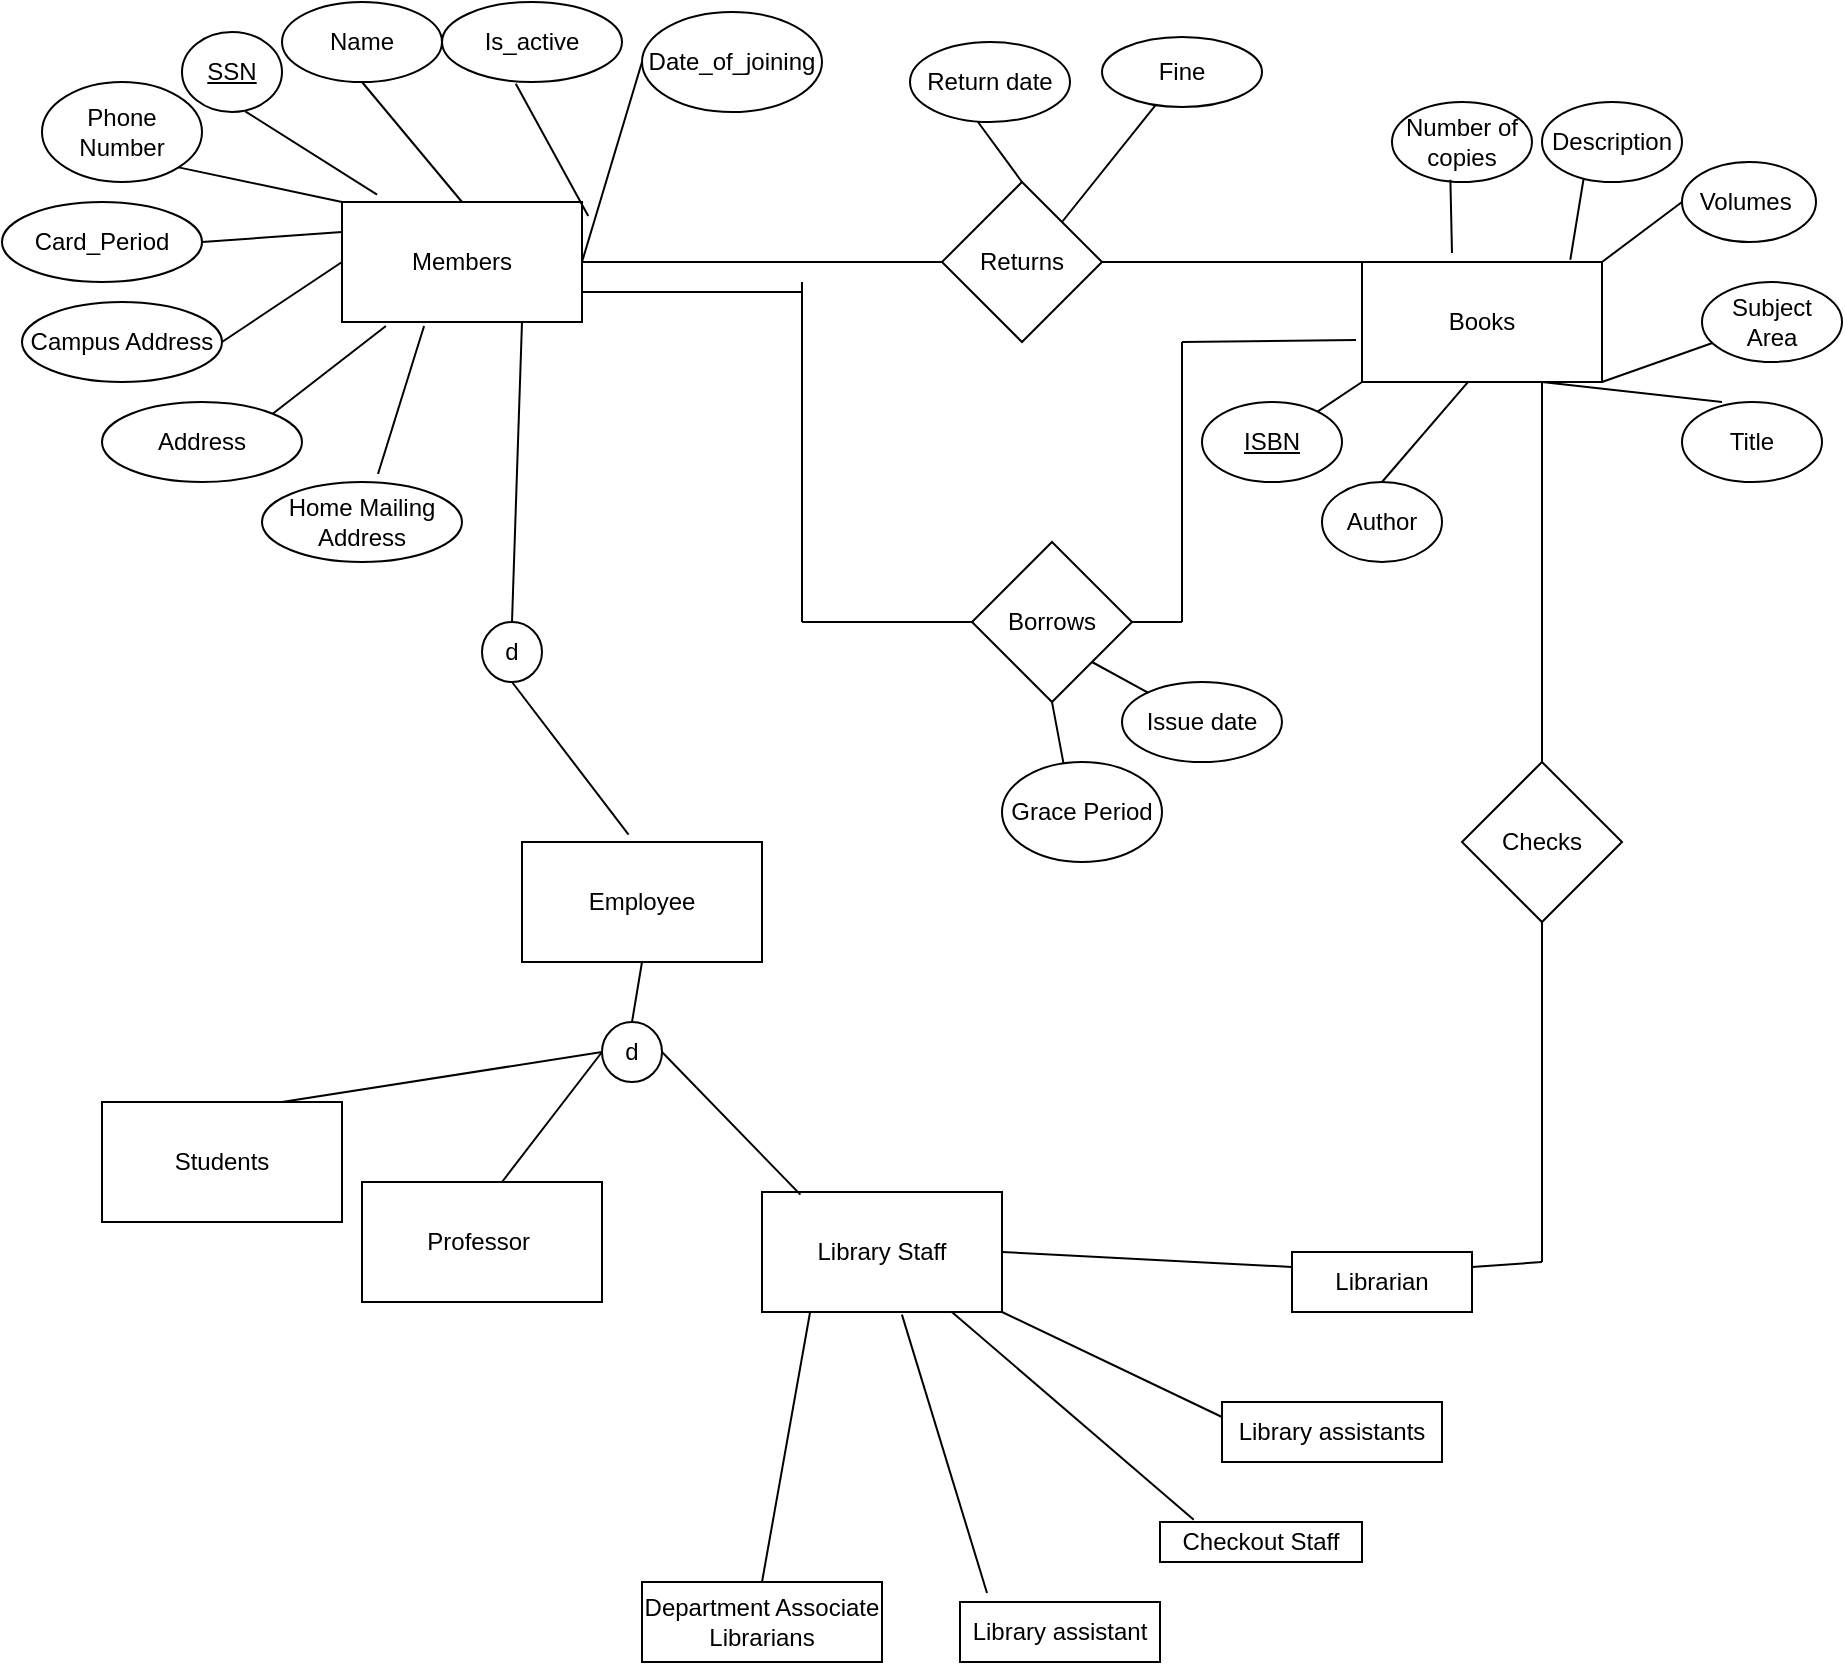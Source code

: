 <mxfile version="12.9.13" type="github">
  <diagram id="C5RBs43oDa-KdzZeNtuy" name="Page-1">
    <mxGraphModel dx="1773" dy="1723" grid="1" gridSize="10" guides="1" tooltips="1" connect="1" arrows="1" fold="1" page="1" pageScale="1" pageWidth="827" pageHeight="1169" math="0" shadow="0">
      <root>
        <mxCell id="WIyWlLk6GJQsqaUBKTNV-0" />
        <mxCell id="WIyWlLk6GJQsqaUBKTNV-1" parent="WIyWlLk6GJQsqaUBKTNV-0" />
        <mxCell id="-zNxcYb2Kc3IfHL1H3X_-0" value="" style="rounded=0;whiteSpace=wrap;html=1;" parent="WIyWlLk6GJQsqaUBKTNV-1" vertex="1">
          <mxGeometry x="50" y="90" width="120" height="60" as="geometry" />
        </mxCell>
        <mxCell id="-zNxcYb2Kc3IfHL1H3X_-1" value="Members" style="text;html=1;strokeColor=none;fillColor=none;align=center;verticalAlign=middle;whiteSpace=wrap;rounded=0;" parent="WIyWlLk6GJQsqaUBKTNV-1" vertex="1">
          <mxGeometry x="90" y="110" width="40" height="20" as="geometry" />
        </mxCell>
        <mxCell id="-zNxcYb2Kc3IfHL1H3X_-2" value="Books" style="rounded=0;whiteSpace=wrap;html=1;" parent="WIyWlLk6GJQsqaUBKTNV-1" vertex="1">
          <mxGeometry x="560" y="120" width="120" height="60" as="geometry" />
        </mxCell>
        <mxCell id="-zNxcYb2Kc3IfHL1H3X_-4" value="" style="endArrow=none;html=1;" parent="WIyWlLk6GJQsqaUBKTNV-1" edge="1" source="-zNxcYb2Kc3IfHL1H3X_-17">
          <mxGeometry width="50" height="50" relative="1" as="geometry">
            <mxPoint x="530" y="250" as="sourcePoint" />
            <mxPoint x="560" y="180" as="targetPoint" />
          </mxGeometry>
        </mxCell>
        <mxCell id="-zNxcYb2Kc3IfHL1H3X_-5" value="Borrows" style="rhombus;whiteSpace=wrap;html=1;" parent="WIyWlLk6GJQsqaUBKTNV-1" vertex="1">
          <mxGeometry x="365" y="260" width="80" height="80" as="geometry" />
        </mxCell>
        <mxCell id="-zNxcYb2Kc3IfHL1H3X_-6" value="SSN" style="ellipse;whiteSpace=wrap;html=1;fontStyle=4" parent="WIyWlLk6GJQsqaUBKTNV-1" vertex="1">
          <mxGeometry x="-30" y="5" width="50" height="40" as="geometry" />
        </mxCell>
        <mxCell id="-zNxcYb2Kc3IfHL1H3X_-7" value="Name" style="ellipse;whiteSpace=wrap;html=1;" parent="WIyWlLk6GJQsqaUBKTNV-1" vertex="1">
          <mxGeometry x="20" y="-10" width="80" height="40" as="geometry" />
        </mxCell>
        <mxCell id="-zNxcYb2Kc3IfHL1H3X_-8" value="Phone Number" style="ellipse;whiteSpace=wrap;html=1;" parent="WIyWlLk6GJQsqaUBKTNV-1" vertex="1">
          <mxGeometry x="-100" y="30" width="80" height="50" as="geometry" />
        </mxCell>
        <mxCell id="-zNxcYb2Kc3IfHL1H3X_-11" value="Campus Address" style="ellipse;whiteSpace=wrap;html=1;align=center;" parent="WIyWlLk6GJQsqaUBKTNV-1" vertex="1">
          <mxGeometry x="-110" y="140" width="100" height="40" as="geometry" />
        </mxCell>
        <mxCell id="-zNxcYb2Kc3IfHL1H3X_-12" value="Address" style="ellipse;whiteSpace=wrap;html=1;align=center;" parent="WIyWlLk6GJQsqaUBKTNV-1" vertex="1">
          <mxGeometry x="-70" y="190" width="100" height="40" as="geometry" />
        </mxCell>
        <mxCell id="-zNxcYb2Kc3IfHL1H3X_-13" value="Home Mailing Address" style="ellipse;whiteSpace=wrap;html=1;align=center;" parent="WIyWlLk6GJQsqaUBKTNV-1" vertex="1">
          <mxGeometry x="10" y="230" width="100" height="40" as="geometry" />
        </mxCell>
        <mxCell id="-zNxcYb2Kc3IfHL1H3X_-14" value="d" style="ellipse;whiteSpace=wrap;html=1;aspect=fixed;" parent="WIyWlLk6GJQsqaUBKTNV-1" vertex="1">
          <mxGeometry x="120" y="300" width="30" height="30" as="geometry" />
        </mxCell>
        <mxCell id="-zNxcYb2Kc3IfHL1H3X_-15" value="" style="endArrow=none;html=1;entryX=0.75;entryY=1;entryDx=0;entryDy=0;exitX=0.5;exitY=0;exitDx=0;exitDy=0;" parent="WIyWlLk6GJQsqaUBKTNV-1" source="-zNxcYb2Kc3IfHL1H3X_-14" target="-zNxcYb2Kc3IfHL1H3X_-0" edge="1">
          <mxGeometry width="50" height="50" relative="1" as="geometry">
            <mxPoint x="200" y="260" as="sourcePoint" />
            <mxPoint x="250" y="210" as="targetPoint" />
          </mxGeometry>
        </mxCell>
        <mxCell id="-zNxcYb2Kc3IfHL1H3X_-16" value="Card_Period" style="ellipse;whiteSpace=wrap;html=1;align=center;" parent="WIyWlLk6GJQsqaUBKTNV-1" vertex="1">
          <mxGeometry x="-120" y="90" width="100" height="40" as="geometry" />
        </mxCell>
        <mxCell id="-zNxcYb2Kc3IfHL1H3X_-18" value="Author" style="ellipse;whiteSpace=wrap;html=1;align=center;" parent="WIyWlLk6GJQsqaUBKTNV-1" vertex="1">
          <mxGeometry x="540" y="230" width="60" height="40" as="geometry" />
        </mxCell>
        <mxCell id="-zNxcYb2Kc3IfHL1H3X_-19" value="Title" style="ellipse;whiteSpace=wrap;html=1;align=center;" parent="WIyWlLk6GJQsqaUBKTNV-1" vertex="1">
          <mxGeometry x="720" y="190" width="70" height="40" as="geometry" />
        </mxCell>
        <mxCell id="-zNxcYb2Kc3IfHL1H3X_-20" value="Subject Area" style="ellipse;whiteSpace=wrap;html=1;align=center;" parent="WIyWlLk6GJQsqaUBKTNV-1" vertex="1">
          <mxGeometry x="730" y="130" width="70" height="40" as="geometry" />
        </mxCell>
        <mxCell id="-zNxcYb2Kc3IfHL1H3X_-21" value="Number of copies" style="ellipse;whiteSpace=wrap;html=1;align=center;" parent="WIyWlLk6GJQsqaUBKTNV-1" vertex="1">
          <mxGeometry x="575" y="40" width="70" height="40" as="geometry" />
        </mxCell>
        <mxCell id="-zNxcYb2Kc3IfHL1H3X_-22" value="Description" style="ellipse;whiteSpace=wrap;html=1;align=center;" parent="WIyWlLk6GJQsqaUBKTNV-1" vertex="1">
          <mxGeometry x="650" y="40" width="70" height="40" as="geometry" />
        </mxCell>
        <mxCell id="VULZJJvNeyqBgSnYCeR3-1" value="" style="endArrow=none;html=1;entryX=0.444;entryY=0.994;entryDx=0;entryDy=0;entryPerimeter=0;exitX=0.5;exitY=0;exitDx=0;exitDy=0;" edge="1" parent="WIyWlLk6GJQsqaUBKTNV-1" source="-zNxcYb2Kc3IfHL1H3X_-18" target="-zNxcYb2Kc3IfHL1H3X_-2">
          <mxGeometry width="50" height="50" relative="1" as="geometry">
            <mxPoint x="590" y="240" as="sourcePoint" />
            <mxPoint x="640" y="190" as="targetPoint" />
          </mxGeometry>
        </mxCell>
        <mxCell id="VULZJJvNeyqBgSnYCeR3-3" value="" style="endArrow=none;html=1;entryX=1;entryY=1;entryDx=0;entryDy=0;" edge="1" parent="WIyWlLk6GJQsqaUBKTNV-1" source="-zNxcYb2Kc3IfHL1H3X_-20" target="-zNxcYb2Kc3IfHL1H3X_-2">
          <mxGeometry width="50" height="50" relative="1" as="geometry">
            <mxPoint x="380" y="280" as="sourcePoint" />
            <mxPoint x="430" y="230" as="targetPoint" />
          </mxGeometry>
        </mxCell>
        <mxCell id="VULZJJvNeyqBgSnYCeR3-4" value="" style="endArrow=none;html=1;entryX=0.75;entryY=1;entryDx=0;entryDy=0;exitX=0.286;exitY=0;exitDx=0;exitDy=0;exitPerimeter=0;" edge="1" parent="WIyWlLk6GJQsqaUBKTNV-1" source="-zNxcYb2Kc3IfHL1H3X_-19" target="-zNxcYb2Kc3IfHL1H3X_-2">
          <mxGeometry width="50" height="50" relative="1" as="geometry">
            <mxPoint x="650" y="240" as="sourcePoint" />
            <mxPoint x="700" y="190" as="targetPoint" />
          </mxGeometry>
        </mxCell>
        <mxCell id="-zNxcYb2Kc3IfHL1H3X_-17" value="ISBN" style="ellipse;whiteSpace=wrap;html=1;align=center;fontStyle=4;" parent="WIyWlLk6GJQsqaUBKTNV-1" vertex="1">
          <mxGeometry x="480" y="190" width="70" height="40" as="geometry" />
        </mxCell>
        <mxCell id="VULZJJvNeyqBgSnYCeR3-8" value="" style="endArrow=none;html=1;exitX=0.868;exitY=-0.019;exitDx=0;exitDy=0;exitPerimeter=0;entryX=0.298;entryY=0.95;entryDx=0;entryDy=0;entryPerimeter=0;" edge="1" parent="WIyWlLk6GJQsqaUBKTNV-1" source="-zNxcYb2Kc3IfHL1H3X_-2" target="-zNxcYb2Kc3IfHL1H3X_-22">
          <mxGeometry width="50" height="50" relative="1" as="geometry">
            <mxPoint x="660" y="130" as="sourcePoint" />
            <mxPoint x="710" y="80" as="targetPoint" />
          </mxGeometry>
        </mxCell>
        <mxCell id="VULZJJvNeyqBgSnYCeR3-9" value="" style="endArrow=none;html=1;entryX=0.417;entryY=0.971;entryDx=0;entryDy=0;entryPerimeter=0;exitX=0.375;exitY=-0.075;exitDx=0;exitDy=0;exitPerimeter=0;" edge="1" parent="WIyWlLk6GJQsqaUBKTNV-1" source="-zNxcYb2Kc3IfHL1H3X_-2" target="-zNxcYb2Kc3IfHL1H3X_-21">
          <mxGeometry width="50" height="50" relative="1" as="geometry">
            <mxPoint x="430" y="160" as="sourcePoint" />
            <mxPoint x="480" y="110" as="targetPoint" />
          </mxGeometry>
        </mxCell>
        <mxCell id="VULZJJvNeyqBgSnYCeR3-10" value="" style="endArrow=none;html=1;entryX=0.5;entryY=1;entryDx=0;entryDy=0;exitX=0.5;exitY=0;exitDx=0;exitDy=0;" edge="1" parent="WIyWlLk6GJQsqaUBKTNV-1" source="-zNxcYb2Kc3IfHL1H3X_-0" target="-zNxcYb2Kc3IfHL1H3X_-7">
          <mxGeometry width="50" height="50" relative="1" as="geometry">
            <mxPoint x="220" y="140" as="sourcePoint" />
            <mxPoint x="270" y="90" as="targetPoint" />
          </mxGeometry>
        </mxCell>
        <mxCell id="VULZJJvNeyqBgSnYCeR3-11" value="" style="endArrow=none;html=1;exitX=1;exitY=0;exitDx=0;exitDy=0;entryX=0.183;entryY=1.033;entryDx=0;entryDy=0;entryPerimeter=0;" edge="1" parent="WIyWlLk6GJQsqaUBKTNV-1" source="-zNxcYb2Kc3IfHL1H3X_-12" target="-zNxcYb2Kc3IfHL1H3X_-0">
          <mxGeometry width="50" height="50" relative="1" as="geometry">
            <mxPoint x="160" y="230" as="sourcePoint" />
            <mxPoint x="210" y="180" as="targetPoint" />
          </mxGeometry>
        </mxCell>
        <mxCell id="VULZJJvNeyqBgSnYCeR3-12" value="" style="endArrow=none;html=1;entryX=0.633;entryY=0.992;entryDx=0;entryDy=0;entryPerimeter=0;exitX=0.146;exitY=-0.061;exitDx=0;exitDy=0;exitPerimeter=0;" edge="1" parent="WIyWlLk6GJQsqaUBKTNV-1" source="-zNxcYb2Kc3IfHL1H3X_-0" target="-zNxcYb2Kc3IfHL1H3X_-6">
          <mxGeometry width="50" height="50" relative="1" as="geometry">
            <mxPoint x="120" y="150" as="sourcePoint" />
            <mxPoint x="170" y="100" as="targetPoint" />
          </mxGeometry>
        </mxCell>
        <mxCell id="VULZJJvNeyqBgSnYCeR3-13" value="" style="endArrow=none;html=1;exitX=1;exitY=1;exitDx=0;exitDy=0;entryX=0;entryY=0;entryDx=0;entryDy=0;" edge="1" parent="WIyWlLk6GJQsqaUBKTNV-1" source="-zNxcYb2Kc3IfHL1H3X_-8" target="-zNxcYb2Kc3IfHL1H3X_-0">
          <mxGeometry width="50" height="50" relative="1" as="geometry">
            <mxPoint x="100" y="160" as="sourcePoint" />
            <mxPoint x="150" y="110" as="targetPoint" />
          </mxGeometry>
        </mxCell>
        <mxCell id="VULZJJvNeyqBgSnYCeR3-14" value="" style="endArrow=none;html=1;exitX=1;exitY=0.5;exitDx=0;exitDy=0;entryX=0;entryY=0.25;entryDx=0;entryDy=0;" edge="1" parent="WIyWlLk6GJQsqaUBKTNV-1" source="-zNxcYb2Kc3IfHL1H3X_-16" target="-zNxcYb2Kc3IfHL1H3X_-0">
          <mxGeometry width="50" height="50" relative="1" as="geometry">
            <mxPoint x="90" y="170" as="sourcePoint" />
            <mxPoint x="140" y="120" as="targetPoint" />
          </mxGeometry>
        </mxCell>
        <mxCell id="VULZJJvNeyqBgSnYCeR3-15" value="" style="endArrow=none;html=1;exitX=1;exitY=0.5;exitDx=0;exitDy=0;entryX=0;entryY=0.5;entryDx=0;entryDy=0;" edge="1" parent="WIyWlLk6GJQsqaUBKTNV-1" source="-zNxcYb2Kc3IfHL1H3X_-11" target="-zNxcYb2Kc3IfHL1H3X_-0">
          <mxGeometry width="50" height="50" relative="1" as="geometry">
            <mxPoint x="100" y="190" as="sourcePoint" />
            <mxPoint x="150" y="140" as="targetPoint" />
          </mxGeometry>
        </mxCell>
        <mxCell id="VULZJJvNeyqBgSnYCeR3-17" value="Is_active" style="ellipse;whiteSpace=wrap;html=1;" vertex="1" parent="WIyWlLk6GJQsqaUBKTNV-1">
          <mxGeometry x="100" y="-10" width="90" height="40" as="geometry" />
        </mxCell>
        <mxCell id="VULZJJvNeyqBgSnYCeR3-18" value="" style="endArrow=none;html=1;exitX=1.026;exitY=0.116;exitDx=0;exitDy=0;exitPerimeter=0;entryX=0.41;entryY=1.023;entryDx=0;entryDy=0;entryPerimeter=0;" edge="1" parent="WIyWlLk6GJQsqaUBKTNV-1" source="-zNxcYb2Kc3IfHL1H3X_-0" target="VULZJJvNeyqBgSnYCeR3-17">
          <mxGeometry width="50" height="50" relative="1" as="geometry">
            <mxPoint x="310" y="150" as="sourcePoint" />
            <mxPoint x="360" y="100" as="targetPoint" />
          </mxGeometry>
        </mxCell>
        <mxCell id="VULZJJvNeyqBgSnYCeR3-19" value="Date_of_joining" style="ellipse;whiteSpace=wrap;html=1;" vertex="1" parent="WIyWlLk6GJQsqaUBKTNV-1">
          <mxGeometry x="200" y="-5" width="90" height="50" as="geometry" />
        </mxCell>
        <mxCell id="VULZJJvNeyqBgSnYCeR3-20" value="" style="endArrow=none;html=1;exitX=1;exitY=0.5;exitDx=0;exitDy=0;entryX=0;entryY=0.5;entryDx=0;entryDy=0;" edge="1" parent="WIyWlLk6GJQsqaUBKTNV-1" source="-zNxcYb2Kc3IfHL1H3X_-0" target="VULZJJvNeyqBgSnYCeR3-19">
          <mxGeometry width="50" height="50" relative="1" as="geometry">
            <mxPoint x="310" y="210" as="sourcePoint" />
            <mxPoint x="360" y="160" as="targetPoint" />
          </mxGeometry>
        </mxCell>
        <mxCell id="VULZJJvNeyqBgSnYCeR3-21" value="Employee" style="rounded=0;whiteSpace=wrap;html=1;" vertex="1" parent="WIyWlLk6GJQsqaUBKTNV-1">
          <mxGeometry x="140" y="410" width="120" height="60" as="geometry" />
        </mxCell>
        <mxCell id="VULZJJvNeyqBgSnYCeR3-22" value="" style="endArrow=none;html=1;exitX=0.444;exitY=-0.061;exitDx=0;exitDy=0;exitPerimeter=0;entryX=0.5;entryY=1;entryDx=0;entryDy=0;" edge="1" parent="WIyWlLk6GJQsqaUBKTNV-1" source="VULZJJvNeyqBgSnYCeR3-21" target="-zNxcYb2Kc3IfHL1H3X_-14">
          <mxGeometry width="50" height="50" relative="1" as="geometry">
            <mxPoint x="190" y="400" as="sourcePoint" />
            <mxPoint x="225" y="336" as="targetPoint" />
          </mxGeometry>
        </mxCell>
        <mxCell id="VULZJJvNeyqBgSnYCeR3-23" value="" style="endArrow=none;html=1;entryX=0;entryY=0.5;entryDx=0;entryDy=0;" edge="1" parent="WIyWlLk6GJQsqaUBKTNV-1" target="VULZJJvNeyqBgSnYCeR3-27">
          <mxGeometry width="50" height="50" relative="1" as="geometry">
            <mxPoint x="130" y="580" as="sourcePoint" />
            <mxPoint x="180" y="530" as="targetPoint" />
          </mxGeometry>
        </mxCell>
        <mxCell id="VULZJJvNeyqBgSnYCeR3-24" value="Professor&amp;nbsp;" style="rounded=0;whiteSpace=wrap;html=1;" vertex="1" parent="WIyWlLk6GJQsqaUBKTNV-1">
          <mxGeometry x="60" y="580" width="120" height="60" as="geometry" />
        </mxCell>
        <mxCell id="VULZJJvNeyqBgSnYCeR3-25" value="Library Staff" style="rounded=0;whiteSpace=wrap;html=1;" vertex="1" parent="WIyWlLk6GJQsqaUBKTNV-1">
          <mxGeometry x="260" y="585" width="120" height="60" as="geometry" />
        </mxCell>
        <mxCell id="VULZJJvNeyqBgSnYCeR3-27" value="d" style="ellipse;whiteSpace=wrap;html=1;aspect=fixed;" vertex="1" parent="WIyWlLk6GJQsqaUBKTNV-1">
          <mxGeometry x="180" y="500" width="30" height="30" as="geometry" />
        </mxCell>
        <mxCell id="VULZJJvNeyqBgSnYCeR3-28" value="" style="endArrow=none;html=1;exitX=0.5;exitY=0;exitDx=0;exitDy=0;entryX=0.5;entryY=1;entryDx=0;entryDy=0;" edge="1" parent="WIyWlLk6GJQsqaUBKTNV-1" source="VULZJJvNeyqBgSnYCeR3-27" target="VULZJJvNeyqBgSnYCeR3-21">
          <mxGeometry width="50" height="50" relative="1" as="geometry">
            <mxPoint x="180" y="520" as="sourcePoint" />
            <mxPoint x="193" y="470" as="targetPoint" />
          </mxGeometry>
        </mxCell>
        <mxCell id="VULZJJvNeyqBgSnYCeR3-29" value="" style="endArrow=none;html=1;entryX=1;entryY=0.5;entryDx=0;entryDy=0;exitX=0.16;exitY=0.022;exitDx=0;exitDy=0;exitPerimeter=0;" edge="1" parent="WIyWlLk6GJQsqaUBKTNV-1" source="VULZJJvNeyqBgSnYCeR3-25" target="VULZJJvNeyqBgSnYCeR3-27">
          <mxGeometry width="50" height="50" relative="1" as="geometry">
            <mxPoint x="380" y="560" as="sourcePoint" />
            <mxPoint x="430" y="510" as="targetPoint" />
          </mxGeometry>
        </mxCell>
        <mxCell id="VULZJJvNeyqBgSnYCeR3-30" value="Librarian" style="rounded=0;whiteSpace=wrap;html=1;" vertex="1" parent="WIyWlLk6GJQsqaUBKTNV-1">
          <mxGeometry x="525" y="615" width="90" height="30" as="geometry" />
        </mxCell>
        <mxCell id="VULZJJvNeyqBgSnYCeR3-31" value="Checkout Staff" style="rounded=0;whiteSpace=wrap;html=1;" vertex="1" parent="WIyWlLk6GJQsqaUBKTNV-1">
          <mxGeometry x="459" y="750" width="101" height="20" as="geometry" />
        </mxCell>
        <mxCell id="VULZJJvNeyqBgSnYCeR3-32" value="Department Associate Librarians" style="rounded=0;whiteSpace=wrap;html=1;" vertex="1" parent="WIyWlLk6GJQsqaUBKTNV-1">
          <mxGeometry x="200" y="780" width="120" height="40" as="geometry" />
        </mxCell>
        <mxCell id="VULZJJvNeyqBgSnYCeR3-33" value="Library assistant" style="rounded=0;whiteSpace=wrap;html=1;" vertex="1" parent="WIyWlLk6GJQsqaUBKTNV-1">
          <mxGeometry x="359" y="790" width="100" height="30" as="geometry" />
        </mxCell>
        <mxCell id="VULZJJvNeyqBgSnYCeR3-34" value="Library assistants" style="rounded=0;whiteSpace=wrap;html=1;" vertex="1" parent="WIyWlLk6GJQsqaUBKTNV-1">
          <mxGeometry x="490" y="690" width="110" height="30" as="geometry" />
        </mxCell>
        <mxCell id="VULZJJvNeyqBgSnYCeR3-35" value="" style="endArrow=none;html=1;entryX=0.201;entryY=0.994;entryDx=0;entryDy=0;entryPerimeter=0;exitX=0.5;exitY=0;exitDx=0;exitDy=0;" edge="1" parent="WIyWlLk6GJQsqaUBKTNV-1" source="VULZJJvNeyqBgSnYCeR3-32" target="VULZJJvNeyqBgSnYCeR3-25">
          <mxGeometry width="50" height="50" relative="1" as="geometry">
            <mxPoint x="260" y="740" as="sourcePoint" />
            <mxPoint x="310" y="690" as="targetPoint" />
          </mxGeometry>
        </mxCell>
        <mxCell id="VULZJJvNeyqBgSnYCeR3-36" value="" style="endArrow=none;html=1;entryX=0.583;entryY=1.022;entryDx=0;entryDy=0;entryPerimeter=0;exitX=0.135;exitY=-0.15;exitDx=0;exitDy=0;exitPerimeter=0;" edge="1" parent="WIyWlLk6GJQsqaUBKTNV-1" source="VULZJJvNeyqBgSnYCeR3-33" target="VULZJJvNeyqBgSnYCeR3-25">
          <mxGeometry width="50" height="50" relative="1" as="geometry">
            <mxPoint x="370" y="760" as="sourcePoint" />
            <mxPoint x="420" y="710" as="targetPoint" />
          </mxGeometry>
        </mxCell>
        <mxCell id="VULZJJvNeyqBgSnYCeR3-37" value="" style="endArrow=none;html=1;exitX=0.167;exitY=-0.058;exitDx=0;exitDy=0;exitPerimeter=0;" edge="1" parent="WIyWlLk6GJQsqaUBKTNV-1" source="VULZJJvNeyqBgSnYCeR3-31" target="VULZJJvNeyqBgSnYCeR3-25">
          <mxGeometry width="50" height="50" relative="1" as="geometry">
            <mxPoint x="390" y="730" as="sourcePoint" />
            <mxPoint x="440" y="680" as="targetPoint" />
          </mxGeometry>
        </mxCell>
        <mxCell id="VULZJJvNeyqBgSnYCeR3-38" value="" style="endArrow=none;html=1;entryX=1;entryY=1;entryDx=0;entryDy=0;exitX=0;exitY=0.25;exitDx=0;exitDy=0;" edge="1" parent="WIyWlLk6GJQsqaUBKTNV-1" source="VULZJJvNeyqBgSnYCeR3-34" target="VULZJJvNeyqBgSnYCeR3-25">
          <mxGeometry width="50" height="50" relative="1" as="geometry">
            <mxPoint x="430" y="690" as="sourcePoint" />
            <mxPoint x="480" y="640" as="targetPoint" />
          </mxGeometry>
        </mxCell>
        <mxCell id="VULZJJvNeyqBgSnYCeR3-39" value="" style="endArrow=none;html=1;exitX=1;exitY=0.5;exitDx=0;exitDy=0;entryX=0;entryY=0.25;entryDx=0;entryDy=0;" edge="1" parent="WIyWlLk6GJQsqaUBKTNV-1" source="VULZJJvNeyqBgSnYCeR3-25" target="VULZJJvNeyqBgSnYCeR3-30">
          <mxGeometry width="50" height="50" relative="1" as="geometry">
            <mxPoint x="440" y="660" as="sourcePoint" />
            <mxPoint x="490" y="610" as="targetPoint" />
          </mxGeometry>
        </mxCell>
        <mxCell id="VULZJJvNeyqBgSnYCeR3-40" value="" style="endArrow=none;html=1;entryX=0;entryY=0.5;entryDx=0;entryDy=0;" edge="1" parent="WIyWlLk6GJQsqaUBKTNV-1" target="-zNxcYb2Kc3IfHL1H3X_-5">
          <mxGeometry width="50" height="50" relative="1" as="geometry">
            <mxPoint x="280" y="300" as="sourcePoint" />
            <mxPoint x="360" y="300" as="targetPoint" />
          </mxGeometry>
        </mxCell>
        <mxCell id="VULZJJvNeyqBgSnYCeR3-41" value="" style="endArrow=none;html=1;" edge="1" parent="WIyWlLk6GJQsqaUBKTNV-1">
          <mxGeometry width="50" height="50" relative="1" as="geometry">
            <mxPoint x="280" y="300" as="sourcePoint" />
            <mxPoint x="280" y="130" as="targetPoint" />
          </mxGeometry>
        </mxCell>
        <mxCell id="VULZJJvNeyqBgSnYCeR3-42" value="" style="endArrow=none;html=1;" edge="1" parent="WIyWlLk6GJQsqaUBKTNV-1">
          <mxGeometry width="50" height="50" relative="1" as="geometry">
            <mxPoint x="470" y="300" as="sourcePoint" />
            <mxPoint x="470" y="160" as="targetPoint" />
          </mxGeometry>
        </mxCell>
        <mxCell id="VULZJJvNeyqBgSnYCeR3-43" value="" style="endArrow=none;html=1;exitX=1;exitY=0.5;exitDx=0;exitDy=0;" edge="1" parent="WIyWlLk6GJQsqaUBKTNV-1" source="-zNxcYb2Kc3IfHL1H3X_-5">
          <mxGeometry width="50" height="50" relative="1" as="geometry">
            <mxPoint x="430" y="330" as="sourcePoint" />
            <mxPoint x="470" y="300" as="targetPoint" />
          </mxGeometry>
        </mxCell>
        <mxCell id="VULZJJvNeyqBgSnYCeR3-45" value="" style="endArrow=none;html=1;entryX=-0.025;entryY=0.65;entryDx=0;entryDy=0;entryPerimeter=0;" edge="1" parent="WIyWlLk6GJQsqaUBKTNV-1" target="-zNxcYb2Kc3IfHL1H3X_-2">
          <mxGeometry width="50" height="50" relative="1" as="geometry">
            <mxPoint x="470" y="160" as="sourcePoint" />
            <mxPoint x="540" y="140" as="targetPoint" />
          </mxGeometry>
        </mxCell>
        <mxCell id="VULZJJvNeyqBgSnYCeR3-46" value="" style="endArrow=none;html=1;exitX=0.5;exitY=1;exitDx=0;exitDy=0;entryX=0.5;entryY=1;entryDx=0;entryDy=0;" edge="1" parent="WIyWlLk6GJQsqaUBKTNV-1" source="-zNxcYb2Kc3IfHL1H3X_-5" target="VULZJJvNeyqBgSnYCeR3-47">
          <mxGeometry width="50" height="50" relative="1" as="geometry">
            <mxPoint x="400" y="260" as="sourcePoint" />
            <mxPoint x="400" y="220" as="targetPoint" />
          </mxGeometry>
        </mxCell>
        <mxCell id="VULZJJvNeyqBgSnYCeR3-47" value="Grace Period" style="ellipse;whiteSpace=wrap;html=1;" vertex="1" parent="WIyWlLk6GJQsqaUBKTNV-1">
          <mxGeometry x="380" y="370" width="80" height="50" as="geometry" />
        </mxCell>
        <mxCell id="VULZJJvNeyqBgSnYCeR3-52" value="" style="endArrow=none;html=1;exitX=0.58;exitY=-0.1;exitDx=0;exitDy=0;exitPerimeter=0;entryX=0.342;entryY=1.033;entryDx=0;entryDy=0;entryPerimeter=0;" edge="1" parent="WIyWlLk6GJQsqaUBKTNV-1" source="-zNxcYb2Kc3IfHL1H3X_-13" target="-zNxcYb2Kc3IfHL1H3X_-0">
          <mxGeometry width="50" height="50" relative="1" as="geometry">
            <mxPoint x="60" y="220" as="sourcePoint" />
            <mxPoint x="110" y="170" as="targetPoint" />
          </mxGeometry>
        </mxCell>
        <mxCell id="VULZJJvNeyqBgSnYCeR3-53" value="" style="endArrow=none;html=1;exitX=1;exitY=0.75;exitDx=0;exitDy=0;" edge="1" parent="WIyWlLk6GJQsqaUBKTNV-1" source="-zNxcYb2Kc3IfHL1H3X_-0">
          <mxGeometry width="50" height="50" relative="1" as="geometry">
            <mxPoint x="210" y="220" as="sourcePoint" />
            <mxPoint x="280" y="135" as="targetPoint" />
          </mxGeometry>
        </mxCell>
        <mxCell id="VULZJJvNeyqBgSnYCeR3-54" value="Issue date" style="ellipse;whiteSpace=wrap;html=1;" vertex="1" parent="WIyWlLk6GJQsqaUBKTNV-1">
          <mxGeometry x="440" y="330" width="80" height="40" as="geometry" />
        </mxCell>
        <mxCell id="VULZJJvNeyqBgSnYCeR3-55" value="" style="endArrow=none;html=1;entryX=1;entryY=1;entryDx=0;entryDy=0;" edge="1" parent="WIyWlLk6GJQsqaUBKTNV-1" source="VULZJJvNeyqBgSnYCeR3-54" target="-zNxcYb2Kc3IfHL1H3X_-5">
          <mxGeometry width="50" height="50" relative="1" as="geometry">
            <mxPoint x="420" y="350" as="sourcePoint" />
            <mxPoint x="470" y="300" as="targetPoint" />
          </mxGeometry>
        </mxCell>
        <mxCell id="VULZJJvNeyqBgSnYCeR3-56" value="Returns" style="rhombus;whiteSpace=wrap;html=1;" vertex="1" parent="WIyWlLk6GJQsqaUBKTNV-1">
          <mxGeometry x="350" y="80" width="80" height="80" as="geometry" />
        </mxCell>
        <mxCell id="VULZJJvNeyqBgSnYCeR3-57" value="" style="endArrow=none;html=1;exitX=1;exitY=0.5;exitDx=0;exitDy=0;entryX=0;entryY=0.5;entryDx=0;entryDy=0;" edge="1" parent="WIyWlLk6GJQsqaUBKTNV-1" source="-zNxcYb2Kc3IfHL1H3X_-0" target="VULZJJvNeyqBgSnYCeR3-56">
          <mxGeometry width="50" height="50" relative="1" as="geometry">
            <mxPoint x="270" y="140" as="sourcePoint" />
            <mxPoint x="320" y="90" as="targetPoint" />
          </mxGeometry>
        </mxCell>
        <mxCell id="VULZJJvNeyqBgSnYCeR3-58" value="" style="endArrow=none;html=1;exitX=1;exitY=0.5;exitDx=0;exitDy=0;entryX=0;entryY=0;entryDx=0;entryDy=0;" edge="1" parent="WIyWlLk6GJQsqaUBKTNV-1" source="VULZJJvNeyqBgSnYCeR3-56" target="-zNxcYb2Kc3IfHL1H3X_-2">
          <mxGeometry width="50" height="50" relative="1" as="geometry">
            <mxPoint x="470" y="160" as="sourcePoint" />
            <mxPoint x="520" y="110" as="targetPoint" />
          </mxGeometry>
        </mxCell>
        <mxCell id="VULZJJvNeyqBgSnYCeR3-59" value="Return date" style="ellipse;whiteSpace=wrap;html=1;" vertex="1" parent="WIyWlLk6GJQsqaUBKTNV-1">
          <mxGeometry x="334" y="10" width="80" height="40" as="geometry" />
        </mxCell>
        <mxCell id="VULZJJvNeyqBgSnYCeR3-60" value="" style="endArrow=none;html=1;entryX=0.425;entryY=1;entryDx=0;entryDy=0;entryPerimeter=0;exitX=0.5;exitY=0;exitDx=0;exitDy=0;" edge="1" parent="WIyWlLk6GJQsqaUBKTNV-1" source="VULZJJvNeyqBgSnYCeR3-56" target="VULZJJvNeyqBgSnYCeR3-59">
          <mxGeometry width="50" height="50" relative="1" as="geometry">
            <mxPoint x="380" y="110" as="sourcePoint" />
            <mxPoint x="430" y="60" as="targetPoint" />
          </mxGeometry>
        </mxCell>
        <mxCell id="VULZJJvNeyqBgSnYCeR3-61" value="" style="endArrow=none;html=1;exitX=1;exitY=0;exitDx=0;exitDy=0;" edge="1" parent="WIyWlLk6GJQsqaUBKTNV-1" source="VULZJJvNeyqBgSnYCeR3-56" target="VULZJJvNeyqBgSnYCeR3-62">
          <mxGeometry width="50" height="50" relative="1" as="geometry">
            <mxPoint x="430" y="100" as="sourcePoint" />
            <mxPoint x="450" y="40" as="targetPoint" />
          </mxGeometry>
        </mxCell>
        <mxCell id="VULZJJvNeyqBgSnYCeR3-62" value="Fine" style="ellipse;whiteSpace=wrap;html=1;" vertex="1" parent="WIyWlLk6GJQsqaUBKTNV-1">
          <mxGeometry x="430" y="7.5" width="80" height="35" as="geometry" />
        </mxCell>
        <mxCell id="VULZJJvNeyqBgSnYCeR3-64" value="Checks" style="rhombus;whiteSpace=wrap;html=1;" vertex="1" parent="WIyWlLk6GJQsqaUBKTNV-1">
          <mxGeometry x="610" y="370" width="80" height="80" as="geometry" />
        </mxCell>
        <mxCell id="VULZJJvNeyqBgSnYCeR3-65" value="" style="endArrow=none;html=1;entryX=0.75;entryY=1;entryDx=0;entryDy=0;exitX=0.5;exitY=0;exitDx=0;exitDy=0;" edge="1" parent="WIyWlLk6GJQsqaUBKTNV-1" source="VULZJJvNeyqBgSnYCeR3-64" target="-zNxcYb2Kc3IfHL1H3X_-2">
          <mxGeometry width="50" height="50" relative="1" as="geometry">
            <mxPoint x="620" y="330" as="sourcePoint" />
            <mxPoint x="670" y="280" as="targetPoint" />
          </mxGeometry>
        </mxCell>
        <mxCell id="VULZJJvNeyqBgSnYCeR3-66" value="" style="endArrow=none;html=1;entryX=0.5;entryY=1;entryDx=0;entryDy=0;" edge="1" parent="WIyWlLk6GJQsqaUBKTNV-1" target="VULZJJvNeyqBgSnYCeR3-64">
          <mxGeometry width="50" height="50" relative="1" as="geometry">
            <mxPoint x="650" y="620" as="sourcePoint" />
            <mxPoint x="665" y="490" as="targetPoint" />
          </mxGeometry>
        </mxCell>
        <mxCell id="VULZJJvNeyqBgSnYCeR3-67" value="" style="endArrow=none;html=1;exitX=1;exitY=0.25;exitDx=0;exitDy=0;" edge="1" parent="WIyWlLk6GJQsqaUBKTNV-1" source="VULZJJvNeyqBgSnYCeR3-30">
          <mxGeometry width="50" height="50" relative="1" as="geometry">
            <mxPoint x="620" y="620" as="sourcePoint" />
            <mxPoint x="650" y="620" as="targetPoint" />
          </mxGeometry>
        </mxCell>
        <mxCell id="VULZJJvNeyqBgSnYCeR3-68" value="Students" style="rounded=0;whiteSpace=wrap;html=1;" vertex="1" parent="WIyWlLk6GJQsqaUBKTNV-1">
          <mxGeometry x="-70" y="540" width="120" height="60" as="geometry" />
        </mxCell>
        <mxCell id="VULZJJvNeyqBgSnYCeR3-69" value="" style="endArrow=none;html=1;entryX=0;entryY=0.5;entryDx=0;entryDy=0;exitX=0.75;exitY=0;exitDx=0;exitDy=0;" edge="1" parent="WIyWlLk6GJQsqaUBKTNV-1" source="VULZJJvNeyqBgSnYCeR3-68" target="VULZJJvNeyqBgSnYCeR3-27">
          <mxGeometry width="50" height="50" relative="1" as="geometry">
            <mxPoint x="50" y="490" as="sourcePoint" />
            <mxPoint x="100" y="440" as="targetPoint" />
          </mxGeometry>
        </mxCell>
        <mxCell id="VULZJJvNeyqBgSnYCeR3-70" value="Volumes&amp;nbsp;" style="ellipse;whiteSpace=wrap;html=1;" vertex="1" parent="WIyWlLk6GJQsqaUBKTNV-1">
          <mxGeometry x="720" y="70" width="67" height="40" as="geometry" />
        </mxCell>
        <mxCell id="VULZJJvNeyqBgSnYCeR3-71" value="" style="endArrow=none;html=1;exitX=1;exitY=0;exitDx=0;exitDy=0;entryX=0;entryY=0.5;entryDx=0;entryDy=0;" edge="1" parent="WIyWlLk6GJQsqaUBKTNV-1" source="-zNxcYb2Kc3IfHL1H3X_-2" target="VULZJJvNeyqBgSnYCeR3-70">
          <mxGeometry width="50" height="50" relative="1" as="geometry">
            <mxPoint x="680" y="150" as="sourcePoint" />
            <mxPoint x="730" y="100" as="targetPoint" />
          </mxGeometry>
        </mxCell>
      </root>
    </mxGraphModel>
  </diagram>
</mxfile>
